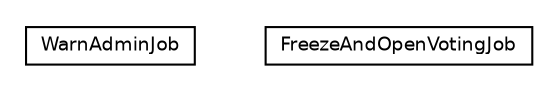 #!/usr/local/bin/dot
#
# Class diagram 
# Generated by UmlGraph version 4.6 (http://www.spinellis.gr/sw/umlgraph)
#

digraph G {
	edge [fontname="Helvetica",fontsize=10,labelfontname="Helvetica",labelfontsize=10];
	node [fontname="Helvetica",fontsize=10,shape=plaintext];
	// net.chrissearle.flickrvote.scheduler.WarnAdminJob
	c0 [label=<<table border="0" cellborder="1" cellspacing="0" cellpadding="2" port="p" href="./WarnAdminJob.html">
		<tr><td><table border="0" cellspacing="0" cellpadding="1">
			<tr><td> WarnAdminJob </td></tr>
		</table></td></tr>
		</table>>, fontname="Helvetica", fontcolor="black", fontsize=9.0];
	// net.chrissearle.flickrvote.scheduler.FreezeAndOpenVotingJob
	c1 [label=<<table border="0" cellborder="1" cellspacing="0" cellpadding="2" port="p" href="./FreezeAndOpenVotingJob.html">
		<tr><td><table border="0" cellspacing="0" cellpadding="1">
			<tr><td> FreezeAndOpenVotingJob </td></tr>
		</table></td></tr>
		</table>>, fontname="Helvetica", fontcolor="black", fontsize=9.0];
}

